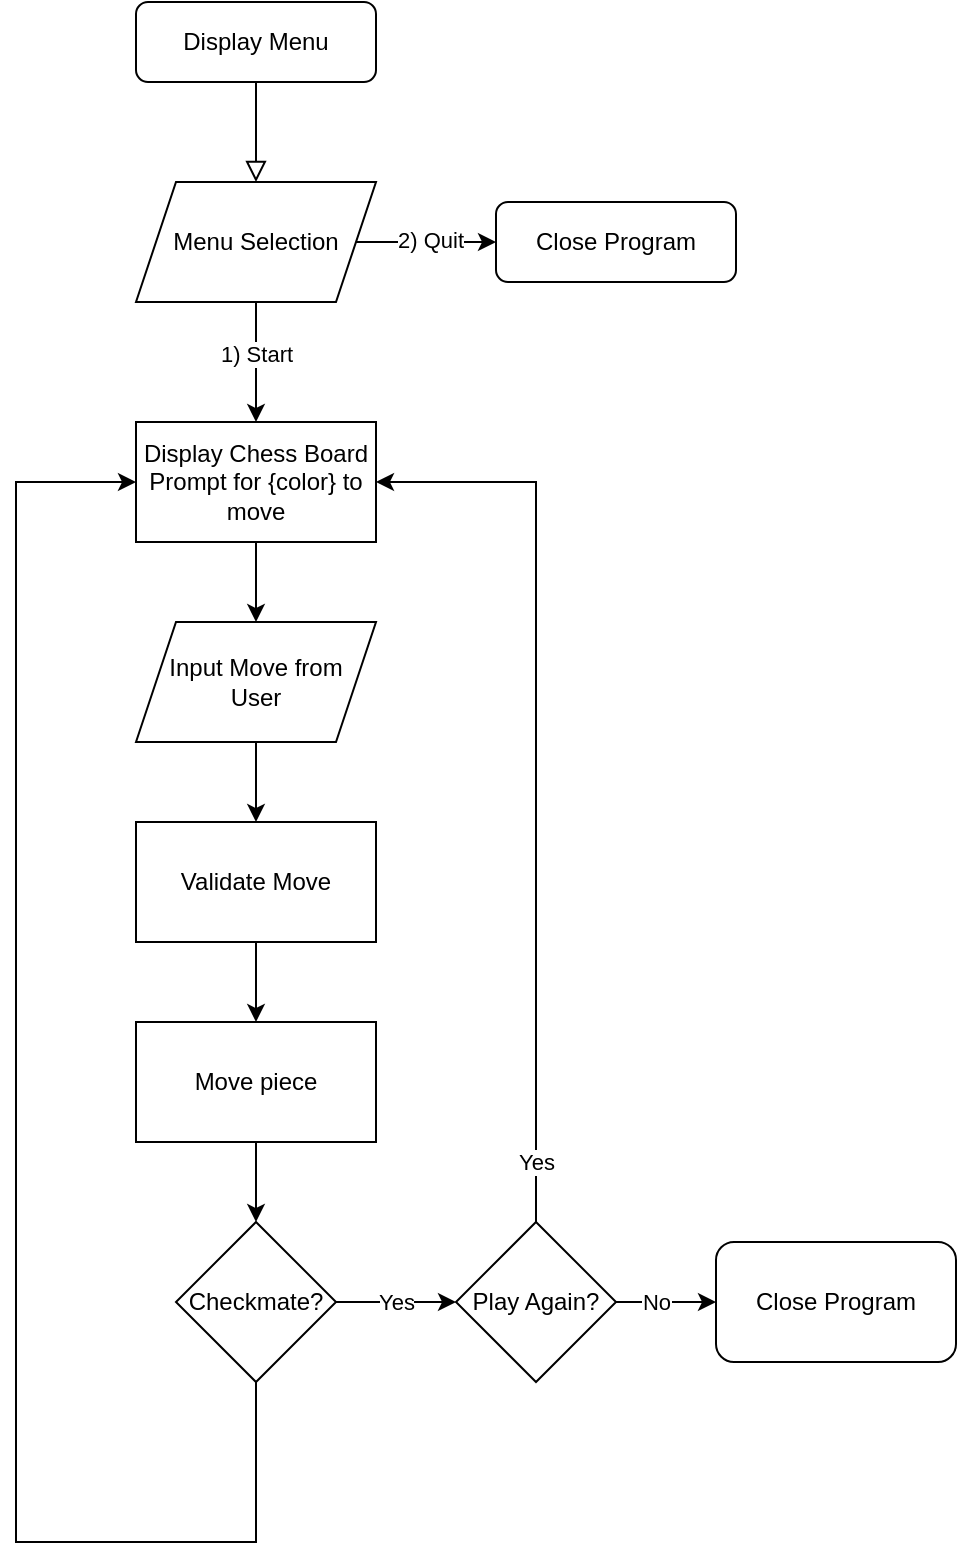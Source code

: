 <mxfile version="21.6.5" type="device">
  <diagram id="C5RBs43oDa-KdzZeNtuy" name="Page-1">
    <mxGraphModel dx="1013" dy="798" grid="1" gridSize="10" guides="1" tooltips="1" connect="1" arrows="1" fold="1" page="1" pageScale="1" pageWidth="827" pageHeight="1169" math="0" shadow="0">
      <root>
        <mxCell id="WIyWlLk6GJQsqaUBKTNV-0" />
        <mxCell id="WIyWlLk6GJQsqaUBKTNV-1" parent="WIyWlLk6GJQsqaUBKTNV-0" />
        <mxCell id="WIyWlLk6GJQsqaUBKTNV-2" value="" style="rounded=0;html=1;jettySize=auto;orthogonalLoop=1;fontSize=11;endArrow=block;endFill=0;endSize=8;strokeWidth=1;shadow=0;labelBackgroundColor=none;edgeStyle=orthogonalEdgeStyle;" parent="WIyWlLk6GJQsqaUBKTNV-1" source="WIyWlLk6GJQsqaUBKTNV-3" edge="1">
          <mxGeometry relative="1" as="geometry">
            <mxPoint x="220" y="170" as="targetPoint" />
          </mxGeometry>
        </mxCell>
        <mxCell id="WIyWlLk6GJQsqaUBKTNV-3" value="Display Menu" style="rounded=1;whiteSpace=wrap;html=1;fontSize=12;glass=0;strokeWidth=1;shadow=0;" parent="WIyWlLk6GJQsqaUBKTNV-1" vertex="1">
          <mxGeometry x="160" y="80" width="120" height="40" as="geometry" />
        </mxCell>
        <mxCell id="WIyWlLk6GJQsqaUBKTNV-7" value="Close Program" style="rounded=1;whiteSpace=wrap;html=1;fontSize=12;glass=0;strokeWidth=1;shadow=0;" parent="WIyWlLk6GJQsqaUBKTNV-1" vertex="1">
          <mxGeometry x="340" y="180" width="120" height="40" as="geometry" />
        </mxCell>
        <mxCell id="5F9fRDaKnkyOKz7rDmBF-0" value="Menu Selection" style="shape=parallelogram;perimeter=parallelogramPerimeter;whiteSpace=wrap;html=1;fixedSize=1;" vertex="1" parent="WIyWlLk6GJQsqaUBKTNV-1">
          <mxGeometry x="160" y="170" width="120" height="60" as="geometry" />
        </mxCell>
        <mxCell id="5F9fRDaKnkyOKz7rDmBF-1" value="" style="endArrow=classic;html=1;rounded=0;exitX=1;exitY=0.5;exitDx=0;exitDy=0;entryX=0;entryY=0.5;entryDx=0;entryDy=0;" edge="1" parent="WIyWlLk6GJQsqaUBKTNV-1" source="5F9fRDaKnkyOKz7rDmBF-0" target="WIyWlLk6GJQsqaUBKTNV-7">
          <mxGeometry width="50" height="50" relative="1" as="geometry">
            <mxPoint x="280" y="310" as="sourcePoint" />
            <mxPoint x="330" y="260" as="targetPoint" />
          </mxGeometry>
        </mxCell>
        <mxCell id="5F9fRDaKnkyOKz7rDmBF-2" value="2) Quit" style="edgeLabel;html=1;align=center;verticalAlign=middle;resizable=0;points=[];" vertex="1" connectable="0" parent="5F9fRDaKnkyOKz7rDmBF-1">
          <mxGeometry x="0.05" y="1" relative="1" as="geometry">
            <mxPoint as="offset" />
          </mxGeometry>
        </mxCell>
        <mxCell id="5F9fRDaKnkyOKz7rDmBF-3" value="" style="endArrow=classic;html=1;rounded=0;exitX=0.5;exitY=1;exitDx=0;exitDy=0;entryX=0.5;entryY=0;entryDx=0;entryDy=0;" edge="1" parent="WIyWlLk6GJQsqaUBKTNV-1" source="5F9fRDaKnkyOKz7rDmBF-0">
          <mxGeometry width="50" height="50" relative="1" as="geometry">
            <mxPoint x="280" y="310" as="sourcePoint" />
            <mxPoint x="220" y="290" as="targetPoint" />
          </mxGeometry>
        </mxCell>
        <mxCell id="5F9fRDaKnkyOKz7rDmBF-4" value="1) Start" style="edgeLabel;html=1;align=center;verticalAlign=middle;resizable=0;points=[];" vertex="1" connectable="0" parent="5F9fRDaKnkyOKz7rDmBF-3">
          <mxGeometry x="-0.158" relative="1" as="geometry">
            <mxPoint as="offset" />
          </mxGeometry>
        </mxCell>
        <mxCell id="5F9fRDaKnkyOKz7rDmBF-5" value="Display Chess Board&lt;br&gt;Prompt for {color} to move" style="rounded=0;whiteSpace=wrap;html=1;" vertex="1" parent="WIyWlLk6GJQsqaUBKTNV-1">
          <mxGeometry x="160" y="290" width="120" height="60" as="geometry" />
        </mxCell>
        <mxCell id="5F9fRDaKnkyOKz7rDmBF-6" value="" style="endArrow=classic;html=1;rounded=0;exitX=0.5;exitY=1;exitDx=0;exitDy=0;" edge="1" parent="WIyWlLk6GJQsqaUBKTNV-1" source="5F9fRDaKnkyOKz7rDmBF-5">
          <mxGeometry width="50" height="50" relative="1" as="geometry">
            <mxPoint x="270" y="320" as="sourcePoint" />
            <mxPoint x="220" y="390" as="targetPoint" />
          </mxGeometry>
        </mxCell>
        <mxCell id="5F9fRDaKnkyOKz7rDmBF-10" value="" style="edgeStyle=orthogonalEdgeStyle;rounded=0;orthogonalLoop=1;jettySize=auto;html=1;" edge="1" parent="WIyWlLk6GJQsqaUBKTNV-1" source="5F9fRDaKnkyOKz7rDmBF-8" target="5F9fRDaKnkyOKz7rDmBF-9">
          <mxGeometry relative="1" as="geometry" />
        </mxCell>
        <mxCell id="5F9fRDaKnkyOKz7rDmBF-8" value="Input Move from&lt;br&gt;User&lt;br&gt;" style="shape=parallelogram;perimeter=parallelogramPerimeter;whiteSpace=wrap;html=1;fixedSize=1;" vertex="1" parent="WIyWlLk6GJQsqaUBKTNV-1">
          <mxGeometry x="160" y="390" width="120" height="60" as="geometry" />
        </mxCell>
        <mxCell id="5F9fRDaKnkyOKz7rDmBF-12" value="" style="edgeStyle=orthogonalEdgeStyle;rounded=0;orthogonalLoop=1;jettySize=auto;html=1;" edge="1" parent="WIyWlLk6GJQsqaUBKTNV-1" source="5F9fRDaKnkyOKz7rDmBF-9" target="5F9fRDaKnkyOKz7rDmBF-11">
          <mxGeometry relative="1" as="geometry" />
        </mxCell>
        <mxCell id="5F9fRDaKnkyOKz7rDmBF-9" value="Validate Move" style="whiteSpace=wrap;html=1;" vertex="1" parent="WIyWlLk6GJQsqaUBKTNV-1">
          <mxGeometry x="160" y="490" width="120" height="60" as="geometry" />
        </mxCell>
        <mxCell id="5F9fRDaKnkyOKz7rDmBF-19" value="" style="edgeStyle=orthogonalEdgeStyle;rounded=0;orthogonalLoop=1;jettySize=auto;html=1;" edge="1" parent="WIyWlLk6GJQsqaUBKTNV-1" source="5F9fRDaKnkyOKz7rDmBF-11" target="5F9fRDaKnkyOKz7rDmBF-18">
          <mxGeometry relative="1" as="geometry" />
        </mxCell>
        <mxCell id="5F9fRDaKnkyOKz7rDmBF-11" value="Move piece" style="whiteSpace=wrap;html=1;" vertex="1" parent="WIyWlLk6GJQsqaUBKTNV-1">
          <mxGeometry x="160" y="590" width="120" height="60" as="geometry" />
        </mxCell>
        <mxCell id="5F9fRDaKnkyOKz7rDmBF-21" value="" style="edgeStyle=orthogonalEdgeStyle;rounded=0;orthogonalLoop=1;jettySize=auto;html=1;entryX=0;entryY=0.5;entryDx=0;entryDy=0;" edge="1" parent="WIyWlLk6GJQsqaUBKTNV-1" source="5F9fRDaKnkyOKz7rDmBF-18" target="5F9fRDaKnkyOKz7rDmBF-26">
          <mxGeometry relative="1" as="geometry">
            <mxPoint x="320" y="730" as="targetPoint" />
          </mxGeometry>
        </mxCell>
        <mxCell id="5F9fRDaKnkyOKz7rDmBF-22" value="Yes" style="edgeLabel;html=1;align=center;verticalAlign=middle;resizable=0;points=[];" vertex="1" connectable="0" parent="5F9fRDaKnkyOKz7rDmBF-21">
          <mxGeometry x="-0.148" relative="1" as="geometry">
            <mxPoint x="4" as="offset" />
          </mxGeometry>
        </mxCell>
        <mxCell id="5F9fRDaKnkyOKz7rDmBF-24" value="" style="edgeStyle=orthogonalEdgeStyle;rounded=0;orthogonalLoop=1;jettySize=auto;html=1;entryX=0;entryY=0.5;entryDx=0;entryDy=0;" edge="1" parent="WIyWlLk6GJQsqaUBKTNV-1">
          <mxGeometry relative="1" as="geometry">
            <mxPoint x="220" y="770" as="sourcePoint" />
            <mxPoint x="160" y="320" as="targetPoint" />
            <Array as="points">
              <mxPoint x="220" y="850" />
              <mxPoint x="100" y="850" />
              <mxPoint x="100" y="320" />
            </Array>
          </mxGeometry>
        </mxCell>
        <mxCell id="5F9fRDaKnkyOKz7rDmBF-18" value="Checkmate?" style="rhombus;whiteSpace=wrap;html=1;" vertex="1" parent="WIyWlLk6GJQsqaUBKTNV-1">
          <mxGeometry x="180" y="690" width="80" height="80" as="geometry" />
        </mxCell>
        <mxCell id="5F9fRDaKnkyOKz7rDmBF-30" value="" style="edgeStyle=orthogonalEdgeStyle;rounded=0;orthogonalLoop=1;jettySize=auto;html=1;" edge="1" parent="WIyWlLk6GJQsqaUBKTNV-1" source="5F9fRDaKnkyOKz7rDmBF-26" target="5F9fRDaKnkyOKz7rDmBF-28">
          <mxGeometry relative="1" as="geometry" />
        </mxCell>
        <mxCell id="5F9fRDaKnkyOKz7rDmBF-31" value="No" style="edgeLabel;html=1;align=center;verticalAlign=middle;resizable=0;points=[];" vertex="1" connectable="0" parent="5F9fRDaKnkyOKz7rDmBF-30">
          <mxGeometry x="-0.892" y="-1" relative="1" as="geometry">
            <mxPoint x="17" y="-1" as="offset" />
          </mxGeometry>
        </mxCell>
        <mxCell id="5F9fRDaKnkyOKz7rDmBF-33" style="edgeStyle=orthogonalEdgeStyle;rounded=0;orthogonalLoop=1;jettySize=auto;html=1;exitX=0.5;exitY=0;exitDx=0;exitDy=0;entryX=1;entryY=0.5;entryDx=0;entryDy=0;" edge="1" parent="WIyWlLk6GJQsqaUBKTNV-1" source="5F9fRDaKnkyOKz7rDmBF-26" target="5F9fRDaKnkyOKz7rDmBF-5">
          <mxGeometry relative="1" as="geometry" />
        </mxCell>
        <mxCell id="5F9fRDaKnkyOKz7rDmBF-34" value="Yes&lt;br&gt;" style="edgeLabel;html=1;align=center;verticalAlign=middle;resizable=0;points=[];" vertex="1" connectable="0" parent="5F9fRDaKnkyOKz7rDmBF-33">
          <mxGeometry x="-0.37" y="-4" relative="1" as="geometry">
            <mxPoint x="-4" y="112" as="offset" />
          </mxGeometry>
        </mxCell>
        <mxCell id="5F9fRDaKnkyOKz7rDmBF-26" value="Play Again?" style="rhombus;whiteSpace=wrap;html=1;" vertex="1" parent="WIyWlLk6GJQsqaUBKTNV-1">
          <mxGeometry x="320" y="690" width="80" height="80" as="geometry" />
        </mxCell>
        <mxCell id="5F9fRDaKnkyOKz7rDmBF-28" value="Close Program" style="rounded=1;whiteSpace=wrap;html=1;" vertex="1" parent="WIyWlLk6GJQsqaUBKTNV-1">
          <mxGeometry x="450" y="700" width="120" height="60" as="geometry" />
        </mxCell>
      </root>
    </mxGraphModel>
  </diagram>
</mxfile>
